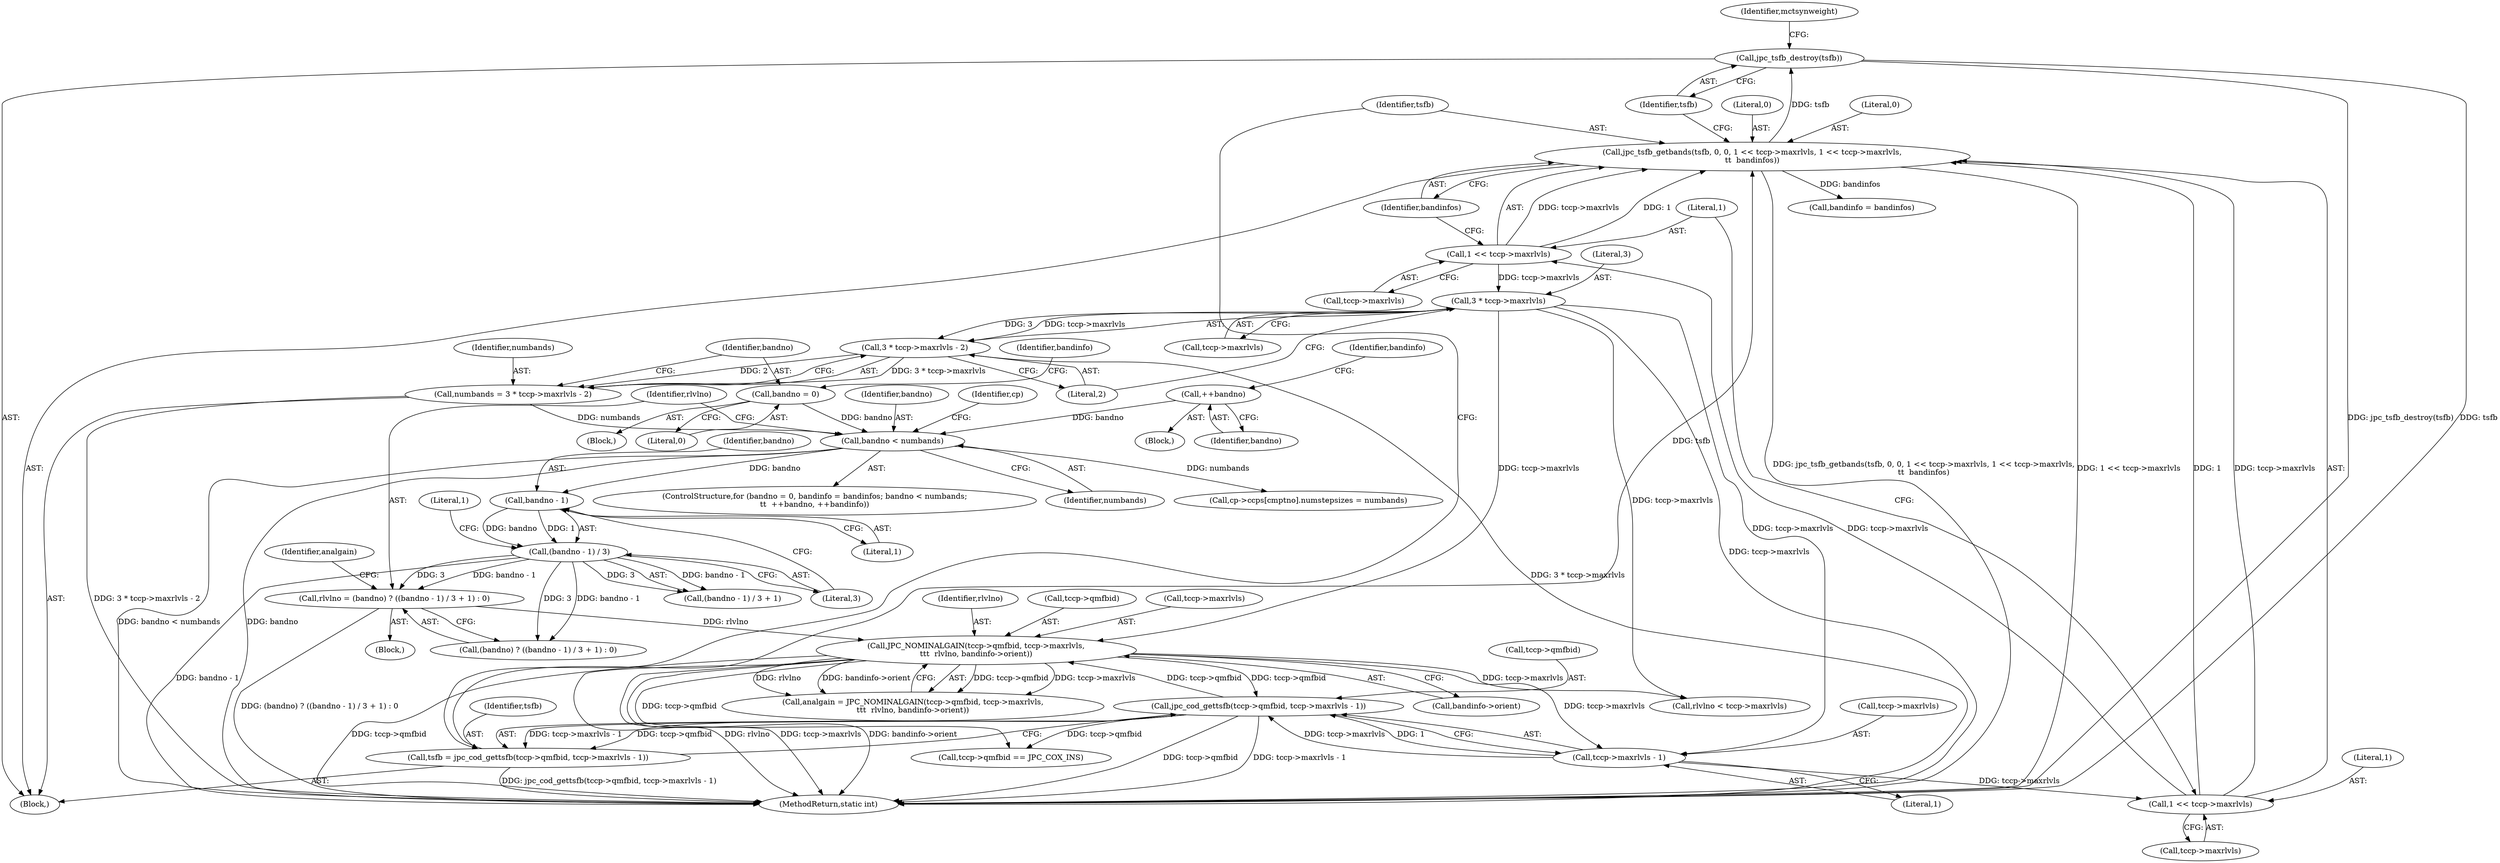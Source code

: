 digraph "0_jasper_d42b2388f7f8e0332c846675133acea151fc557a_38@pointer" {
"1000557" [label="(Call,jpc_tsfb_destroy(tsfb))"];
"1000542" [label="(Call,jpc_tsfb_getbands(tsfb, 0, 0, 1 << tccp->maxrlvls, 1 << tccp->maxrlvls,\n\t\t  bandinfos))"];
"1000531" [label="(Call,tsfb = jpc_cod_gettsfb(tccp->qmfbid, tccp->maxrlvls - 1))"];
"1000533" [label="(Call,jpc_cod_gettsfb(tccp->qmfbid, tccp->maxrlvls - 1))"];
"1000606" [label="(Call,JPC_NOMINALGAIN(tccp->qmfbid, tccp->maxrlvls,\n\t\t\t  rlvlno, bandinfo->orient))"];
"1000569" [label="(Call,3 * tccp->maxrlvls)"];
"1000551" [label="(Call,1 << tccp->maxrlvls)"];
"1000546" [label="(Call,1 << tccp->maxrlvls)"];
"1000537" [label="(Call,tccp->maxrlvls - 1)"];
"1000592" [label="(Call,rlvlno = (bandno) ? ((bandno - 1) / 3 + 1) : 0)"];
"1000597" [label="(Call,(bandno - 1) / 3)"];
"1000598" [label="(Call,bandno - 1)"];
"1000583" [label="(Call,bandno < numbands)"];
"1000587" [label="(Call,++bandno)"];
"1000577" [label="(Call,bandno = 0)"];
"1000566" [label="(Call,numbands = 3 * tccp->maxrlvls - 2)"];
"1000568" [label="(Call,3 * tccp->maxrlvls - 2)"];
"1000579" [label="(Literal,0)"];
"1000587" [label="(Call,++bandno)"];
"1000569" [label="(Call,3 * tccp->maxrlvls)"];
"1000553" [label="(Call,tccp->maxrlvls)"];
"1000597" [label="(Call,(bandno - 1) / 3)"];
"1000566" [label="(Call,numbands = 3 * tccp->maxrlvls - 2)"];
"1000605" [label="(Identifier,analgain)"];
"1000602" [label="(Literal,1)"];
"1000928" [label="(Call,tccp->qmfbid == JPC_COX_INS)"];
"1000542" [label="(Call,jpc_tsfb_getbands(tsfb, 0, 0, 1 << tccp->maxrlvls, 1 << tccp->maxrlvls,\n\t\t  bandinfos))"];
"1000614" [label="(Call,bandinfo->orient)"];
"1000557" [label="(Call,jpc_tsfb_destroy(tsfb))"];
"1000662" [label="(Call,cp->ccps[cmptno].numstepsizes = numbands)"];
"1000547" [label="(Literal,1)"];
"1000567" [label="(Identifier,numbands)"];
"1000591" [label="(Block,)"];
"1000558" [label="(Identifier,tsfb)"];
"1000583" [label="(Call,bandno < numbands)"];
"1000588" [label="(Identifier,bandno)"];
"1000532" [label="(Identifier,tsfb)"];
"1000581" [label="(Identifier,bandinfo)"];
"1000610" [label="(Call,tccp->maxrlvls)"];
"1000598" [label="(Call,bandno - 1)"];
"1000575" [label="(ControlStructure,for (bandno = 0, bandinfo = bandinfos; bandno < numbands;\n\t\t  ++bandno, ++bandinfo))"];
"1000552" [label="(Literal,1)"];
"1000568" [label="(Call,3 * tccp->maxrlvls - 2)"];
"1000606" [label="(Call,JPC_NOMINALGAIN(tccp->qmfbid, tccp->maxrlvls,\n\t\t\t  rlvlno, bandinfo->orient))"];
"1000531" [label="(Call,tsfb = jpc_cod_gettsfb(tccp->qmfbid, tccp->maxrlvls - 1))"];
"1000544" [label="(Literal,0)"];
"1000533" [label="(Call,jpc_cod_gettsfb(tccp->qmfbid, tccp->maxrlvls - 1))"];
"1000604" [label="(Call,analgain = JPC_NOMINALGAIN(tccp->qmfbid, tccp->maxrlvls,\n\t\t\t  rlvlno, bandinfo->orient))"];
"1000599" [label="(Identifier,bandno)"];
"1000835" [label="(Call,rlvlno < tccp->maxrlvls)"];
"1000585" [label="(Identifier,numbands)"];
"1000570" [label="(Literal,3)"];
"1001187" [label="(MethodReturn,static int)"];
"1000576" [label="(Block,)"];
"1000613" [label="(Identifier,rlvlno)"];
"1000556" [label="(Identifier,bandinfos)"];
"1000534" [label="(Call,tccp->qmfbid)"];
"1000551" [label="(Call,1 << tccp->maxrlvls)"];
"1000607" [label="(Call,tccp->qmfbid)"];
"1000580" [label="(Call,bandinfo = bandinfos)"];
"1000538" [label="(Call,tccp->maxrlvls)"];
"1000577" [label="(Call,bandno = 0)"];
"1000590" [label="(Identifier,bandinfo)"];
"1000543" [label="(Identifier,tsfb)"];
"1000560" [label="(Identifier,mctsynweight)"];
"1000541" [label="(Literal,1)"];
"1000594" [label="(Call,(bandno) ? ((bandno - 1) / 3 + 1) : 0)"];
"1000546" [label="(Call,1 << tccp->maxrlvls)"];
"1000574" [label="(Literal,2)"];
"1000586" [label="(Block,)"];
"1000593" [label="(Identifier,rlvlno)"];
"1000548" [label="(Call,tccp->maxrlvls)"];
"1000601" [label="(Literal,3)"];
"1000530" [label="(Block,)"];
"1000571" [label="(Call,tccp->maxrlvls)"];
"1000545" [label="(Literal,0)"];
"1000537" [label="(Call,tccp->maxrlvls - 1)"];
"1000592" [label="(Call,rlvlno = (bandno) ? ((bandno - 1) / 3 + 1) : 0)"];
"1000596" [label="(Call,(bandno - 1) / 3 + 1)"];
"1000600" [label="(Literal,1)"];
"1000584" [label="(Identifier,bandno)"];
"1000666" [label="(Identifier,cp)"];
"1000578" [label="(Identifier,bandno)"];
"1000557" -> "1000530"  [label="AST: "];
"1000557" -> "1000558"  [label="CFG: "];
"1000558" -> "1000557"  [label="AST: "];
"1000560" -> "1000557"  [label="CFG: "];
"1000557" -> "1001187"  [label="DDG: jpc_tsfb_destroy(tsfb)"];
"1000557" -> "1001187"  [label="DDG: tsfb"];
"1000542" -> "1000557"  [label="DDG: tsfb"];
"1000542" -> "1000530"  [label="AST: "];
"1000542" -> "1000556"  [label="CFG: "];
"1000543" -> "1000542"  [label="AST: "];
"1000544" -> "1000542"  [label="AST: "];
"1000545" -> "1000542"  [label="AST: "];
"1000546" -> "1000542"  [label="AST: "];
"1000551" -> "1000542"  [label="AST: "];
"1000556" -> "1000542"  [label="AST: "];
"1000558" -> "1000542"  [label="CFG: "];
"1000542" -> "1001187"  [label="DDG: 1 << tccp->maxrlvls"];
"1000542" -> "1001187"  [label="DDG: jpc_tsfb_getbands(tsfb, 0, 0, 1 << tccp->maxrlvls, 1 << tccp->maxrlvls,\n\t\t  bandinfos)"];
"1000531" -> "1000542"  [label="DDG: tsfb"];
"1000546" -> "1000542"  [label="DDG: 1"];
"1000546" -> "1000542"  [label="DDG: tccp->maxrlvls"];
"1000551" -> "1000542"  [label="DDG: 1"];
"1000551" -> "1000542"  [label="DDG: tccp->maxrlvls"];
"1000542" -> "1000580"  [label="DDG: bandinfos"];
"1000531" -> "1000530"  [label="AST: "];
"1000531" -> "1000533"  [label="CFG: "];
"1000532" -> "1000531"  [label="AST: "];
"1000533" -> "1000531"  [label="AST: "];
"1000543" -> "1000531"  [label="CFG: "];
"1000531" -> "1001187"  [label="DDG: jpc_cod_gettsfb(tccp->qmfbid, tccp->maxrlvls - 1)"];
"1000533" -> "1000531"  [label="DDG: tccp->qmfbid"];
"1000533" -> "1000531"  [label="DDG: tccp->maxrlvls - 1"];
"1000533" -> "1000537"  [label="CFG: "];
"1000534" -> "1000533"  [label="AST: "];
"1000537" -> "1000533"  [label="AST: "];
"1000533" -> "1001187"  [label="DDG: tccp->qmfbid"];
"1000533" -> "1001187"  [label="DDG: tccp->maxrlvls - 1"];
"1000606" -> "1000533"  [label="DDG: tccp->qmfbid"];
"1000537" -> "1000533"  [label="DDG: tccp->maxrlvls"];
"1000537" -> "1000533"  [label="DDG: 1"];
"1000533" -> "1000606"  [label="DDG: tccp->qmfbid"];
"1000533" -> "1000928"  [label="DDG: tccp->qmfbid"];
"1000606" -> "1000604"  [label="AST: "];
"1000606" -> "1000614"  [label="CFG: "];
"1000607" -> "1000606"  [label="AST: "];
"1000610" -> "1000606"  [label="AST: "];
"1000613" -> "1000606"  [label="AST: "];
"1000614" -> "1000606"  [label="AST: "];
"1000604" -> "1000606"  [label="CFG: "];
"1000606" -> "1001187"  [label="DDG: bandinfo->orient"];
"1000606" -> "1001187"  [label="DDG: tccp->qmfbid"];
"1000606" -> "1001187"  [label="DDG: rlvlno"];
"1000606" -> "1001187"  [label="DDG: tccp->maxrlvls"];
"1000606" -> "1000537"  [label="DDG: tccp->maxrlvls"];
"1000606" -> "1000604"  [label="DDG: tccp->qmfbid"];
"1000606" -> "1000604"  [label="DDG: tccp->maxrlvls"];
"1000606" -> "1000604"  [label="DDG: rlvlno"];
"1000606" -> "1000604"  [label="DDG: bandinfo->orient"];
"1000569" -> "1000606"  [label="DDG: tccp->maxrlvls"];
"1000592" -> "1000606"  [label="DDG: rlvlno"];
"1000606" -> "1000835"  [label="DDG: tccp->maxrlvls"];
"1000606" -> "1000928"  [label="DDG: tccp->qmfbid"];
"1000569" -> "1000568"  [label="AST: "];
"1000569" -> "1000571"  [label="CFG: "];
"1000570" -> "1000569"  [label="AST: "];
"1000571" -> "1000569"  [label="AST: "];
"1000574" -> "1000569"  [label="CFG: "];
"1000569" -> "1001187"  [label="DDG: tccp->maxrlvls"];
"1000569" -> "1000537"  [label="DDG: tccp->maxrlvls"];
"1000569" -> "1000568"  [label="DDG: 3"];
"1000569" -> "1000568"  [label="DDG: tccp->maxrlvls"];
"1000551" -> "1000569"  [label="DDG: tccp->maxrlvls"];
"1000569" -> "1000835"  [label="DDG: tccp->maxrlvls"];
"1000551" -> "1000553"  [label="CFG: "];
"1000552" -> "1000551"  [label="AST: "];
"1000553" -> "1000551"  [label="AST: "];
"1000556" -> "1000551"  [label="CFG: "];
"1000546" -> "1000551"  [label="DDG: tccp->maxrlvls"];
"1000546" -> "1000548"  [label="CFG: "];
"1000547" -> "1000546"  [label="AST: "];
"1000548" -> "1000546"  [label="AST: "];
"1000552" -> "1000546"  [label="CFG: "];
"1000537" -> "1000546"  [label="DDG: tccp->maxrlvls"];
"1000537" -> "1000541"  [label="CFG: "];
"1000538" -> "1000537"  [label="AST: "];
"1000541" -> "1000537"  [label="AST: "];
"1000592" -> "1000591"  [label="AST: "];
"1000592" -> "1000594"  [label="CFG: "];
"1000593" -> "1000592"  [label="AST: "];
"1000594" -> "1000592"  [label="AST: "];
"1000605" -> "1000592"  [label="CFG: "];
"1000592" -> "1001187"  [label="DDG: (bandno) ? ((bandno - 1) / 3 + 1) : 0"];
"1000597" -> "1000592"  [label="DDG: bandno - 1"];
"1000597" -> "1000592"  [label="DDG: 3"];
"1000597" -> "1000596"  [label="AST: "];
"1000597" -> "1000601"  [label="CFG: "];
"1000598" -> "1000597"  [label="AST: "];
"1000601" -> "1000597"  [label="AST: "];
"1000602" -> "1000597"  [label="CFG: "];
"1000597" -> "1001187"  [label="DDG: bandno - 1"];
"1000597" -> "1000594"  [label="DDG: bandno - 1"];
"1000597" -> "1000594"  [label="DDG: 3"];
"1000597" -> "1000596"  [label="DDG: bandno - 1"];
"1000597" -> "1000596"  [label="DDG: 3"];
"1000598" -> "1000597"  [label="DDG: bandno"];
"1000598" -> "1000597"  [label="DDG: 1"];
"1000598" -> "1000600"  [label="CFG: "];
"1000599" -> "1000598"  [label="AST: "];
"1000600" -> "1000598"  [label="AST: "];
"1000601" -> "1000598"  [label="CFG: "];
"1000583" -> "1000598"  [label="DDG: bandno"];
"1000583" -> "1000575"  [label="AST: "];
"1000583" -> "1000585"  [label="CFG: "];
"1000584" -> "1000583"  [label="AST: "];
"1000585" -> "1000583"  [label="AST: "];
"1000593" -> "1000583"  [label="CFG: "];
"1000666" -> "1000583"  [label="CFG: "];
"1000583" -> "1001187"  [label="DDG: bandno < numbands"];
"1000583" -> "1001187"  [label="DDG: bandno"];
"1000587" -> "1000583"  [label="DDG: bandno"];
"1000577" -> "1000583"  [label="DDG: bandno"];
"1000566" -> "1000583"  [label="DDG: numbands"];
"1000583" -> "1000662"  [label="DDG: numbands"];
"1000587" -> "1000586"  [label="AST: "];
"1000587" -> "1000588"  [label="CFG: "];
"1000588" -> "1000587"  [label="AST: "];
"1000590" -> "1000587"  [label="CFG: "];
"1000577" -> "1000576"  [label="AST: "];
"1000577" -> "1000579"  [label="CFG: "];
"1000578" -> "1000577"  [label="AST: "];
"1000579" -> "1000577"  [label="AST: "];
"1000581" -> "1000577"  [label="CFG: "];
"1000566" -> "1000530"  [label="AST: "];
"1000566" -> "1000568"  [label="CFG: "];
"1000567" -> "1000566"  [label="AST: "];
"1000568" -> "1000566"  [label="AST: "];
"1000578" -> "1000566"  [label="CFG: "];
"1000566" -> "1001187"  [label="DDG: 3 * tccp->maxrlvls - 2"];
"1000568" -> "1000566"  [label="DDG: 3 * tccp->maxrlvls"];
"1000568" -> "1000566"  [label="DDG: 2"];
"1000568" -> "1000574"  [label="CFG: "];
"1000574" -> "1000568"  [label="AST: "];
"1000568" -> "1001187"  [label="DDG: 3 * tccp->maxrlvls"];
}
